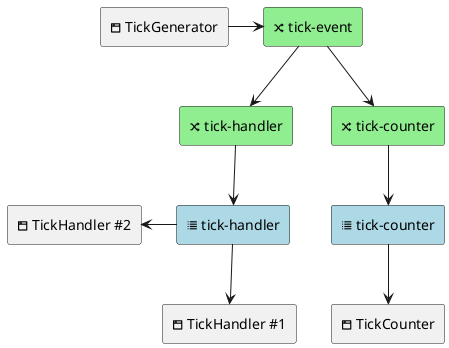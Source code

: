 @startuml
skinparam componentStyle rectangle

[<&browser> TickGenerator] as gen
[<&random> tick-event] as x0 #lightgreen

together {
    [<&random> tick-handler] as x1 #lightgreen
    [<&list> tick-handler] as q1 #lightblue
    [<&browser> TickHandler #1] as c1
    [<&browser> TickHandler #2] as c2
}

together {
    [<&random> tick-counter] as x2 #lightgreen
    [<&list> tick-counter] as q2 #lightblue
    [<&browser> TickCounter] as c3
}

gen -> x0

x0 --> x1
x1 --> q1
q1 --> c1
q1 -l-> c2

x0 --> x2
x2 --> q2
q2 --> c3

@enduml